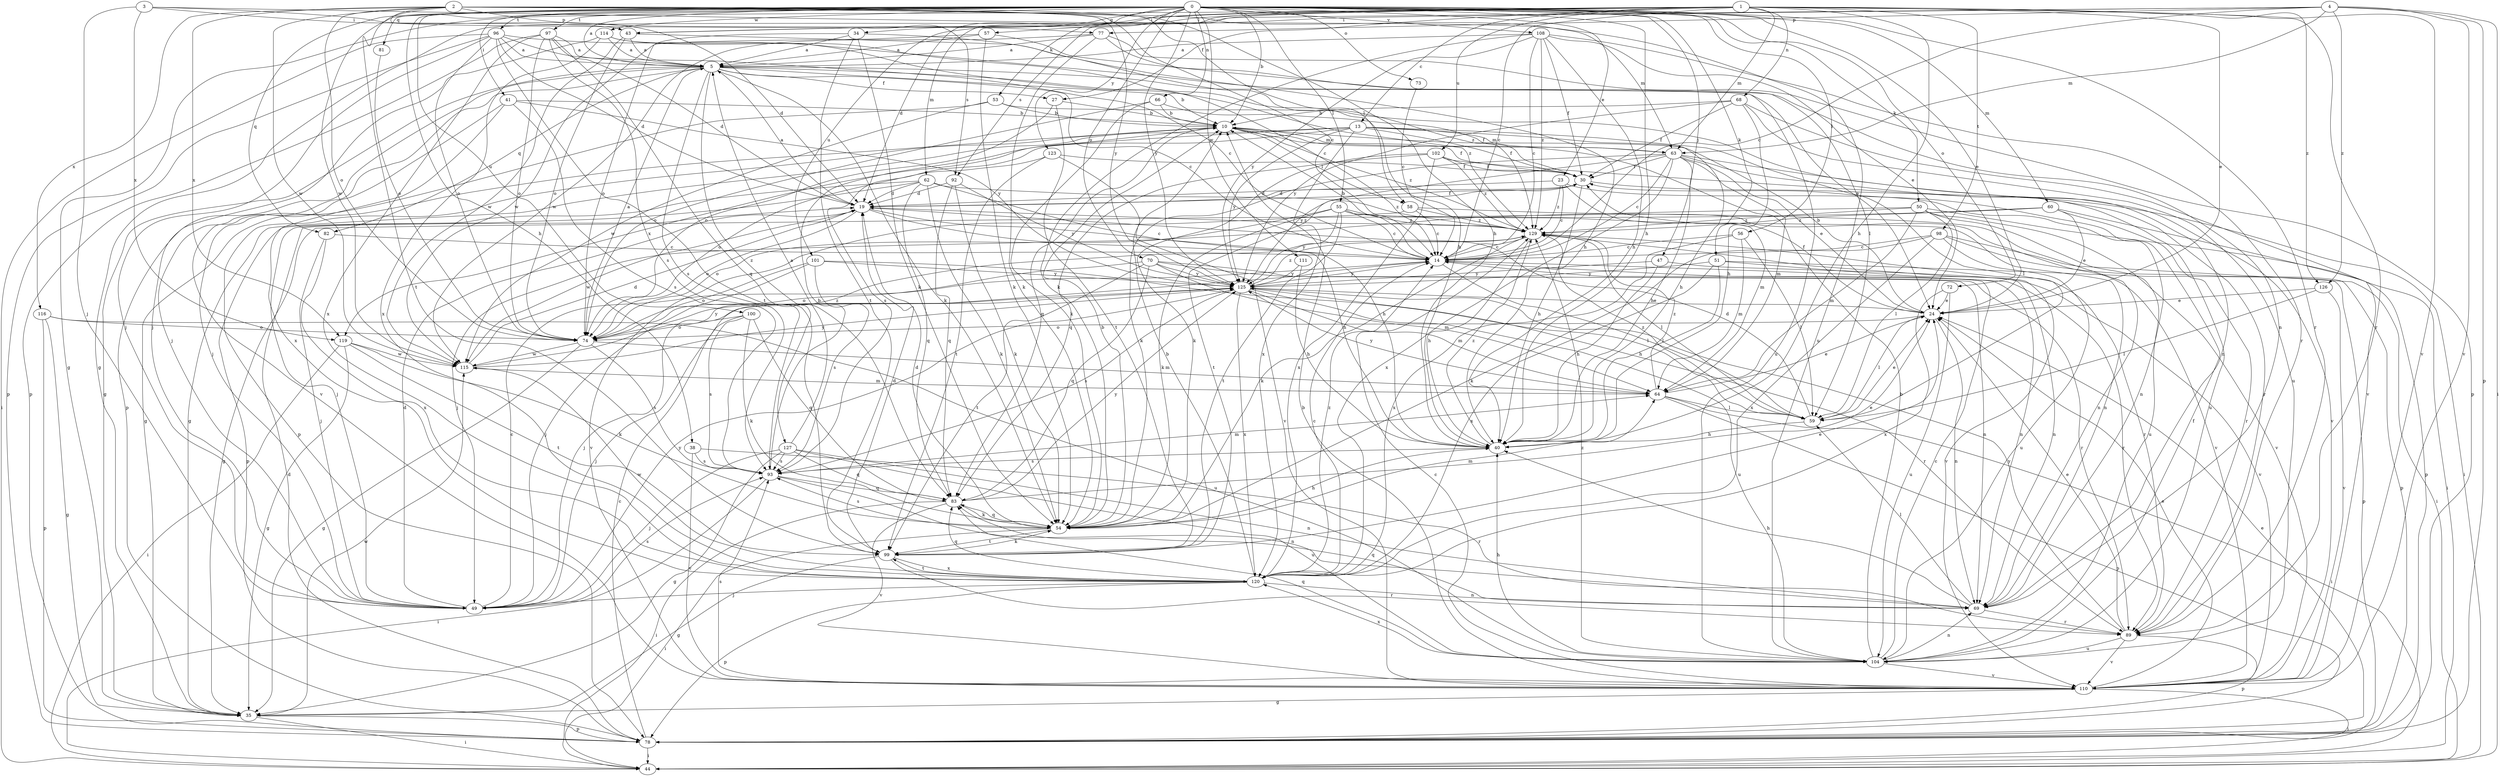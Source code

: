 strict digraph  {
0;
1;
2;
3;
4;
5;
10;
13;
14;
19;
23;
24;
27;
30;
34;
35;
38;
40;
41;
43;
44;
47;
49;
50;
51;
53;
54;
55;
56;
57;
58;
59;
60;
62;
63;
64;
66;
68;
69;
70;
72;
73;
74;
77;
78;
81;
82;
83;
89;
92;
93;
96;
97;
98;
99;
100;
101;
102;
104;
108;
110;
111;
114;
115;
116;
119;
120;
123;
125;
126;
127;
129;
0 -> 5  [label=a];
0 -> 10  [label=b];
0 -> 19  [label=d];
0 -> 23  [label=e];
0 -> 24  [label=e];
0 -> 34  [label=g];
0 -> 38  [label=h];
0 -> 40  [label=h];
0 -> 41  [label=i];
0 -> 47  [label=j];
0 -> 50  [label=k];
0 -> 51  [label=k];
0 -> 55  [label=l];
0 -> 56  [label=l];
0 -> 60  [label=m];
0 -> 62  [label=m];
0 -> 66  [label=n];
0 -> 70  [label=o];
0 -> 72  [label=o];
0 -> 73  [label=o];
0 -> 81  [label=q];
0 -> 82  [label=q];
0 -> 89  [label=r];
0 -> 96  [label=t];
0 -> 97  [label=t];
0 -> 100  [label=u];
0 -> 108  [label=v];
0 -> 111  [label=w];
0 -> 114  [label=w];
0 -> 115  [label=w];
0 -> 123  [label=y];
0 -> 125  [label=y];
1 -> 13  [label=c];
1 -> 14  [label=c];
1 -> 24  [label=e];
1 -> 27  [label=f];
1 -> 35  [label=g];
1 -> 40  [label=h];
1 -> 43  [label=i];
1 -> 53  [label=k];
1 -> 57  [label=l];
1 -> 63  [label=m];
1 -> 68  [label=n];
1 -> 89  [label=r];
1 -> 92  [label=s];
1 -> 98  [label=t];
1 -> 101  [label=u];
1 -> 102  [label=u];
1 -> 110  [label=v];
1 -> 126  [label=z];
2 -> 14  [label=c];
2 -> 40  [label=h];
2 -> 58  [label=l];
2 -> 63  [label=m];
2 -> 74  [label=o];
2 -> 77  [label=p];
2 -> 92  [label=s];
2 -> 99  [label=t];
2 -> 115  [label=w];
2 -> 116  [label=x];
2 -> 119  [label=x];
2 -> 125  [label=y];
3 -> 19  [label=d];
3 -> 43  [label=i];
3 -> 49  [label=j];
3 -> 104  [label=u];
3 -> 119  [label=x];
4 -> 14  [label=c];
4 -> 35  [label=g];
4 -> 43  [label=i];
4 -> 44  [label=i];
4 -> 63  [label=m];
4 -> 77  [label=p];
4 -> 78  [label=p];
4 -> 110  [label=v];
4 -> 126  [label=z];
5 -> 10  [label=b];
5 -> 14  [label=c];
5 -> 24  [label=e];
5 -> 27  [label=f];
5 -> 35  [label=g];
5 -> 49  [label=j];
5 -> 54  [label=k];
5 -> 78  [label=p];
5 -> 82  [label=q];
5 -> 93  [label=s];
5 -> 127  [label=z];
5 -> 129  [label=z];
10 -> 30  [label=f];
10 -> 35  [label=g];
10 -> 58  [label=l];
10 -> 63  [label=m];
10 -> 78  [label=p];
10 -> 83  [label=q];
10 -> 129  [label=z];
13 -> 30  [label=f];
13 -> 35  [label=g];
13 -> 40  [label=h];
13 -> 59  [label=l];
13 -> 63  [label=m];
13 -> 93  [label=s];
13 -> 119  [label=x];
13 -> 120  [label=x];
13 -> 125  [label=y];
14 -> 10  [label=b];
14 -> 59  [label=l];
14 -> 69  [label=n];
14 -> 89  [label=r];
14 -> 125  [label=y];
19 -> 5  [label=a];
19 -> 14  [label=c];
19 -> 30  [label=f];
19 -> 40  [label=h];
19 -> 74  [label=o];
19 -> 115  [label=w];
19 -> 129  [label=z];
23 -> 14  [label=c];
23 -> 19  [label=d];
23 -> 64  [label=m];
23 -> 69  [label=n];
23 -> 129  [label=z];
24 -> 10  [label=b];
24 -> 30  [label=f];
24 -> 59  [label=l];
24 -> 69  [label=n];
24 -> 74  [label=o];
27 -> 10  [label=b];
27 -> 74  [label=o];
27 -> 99  [label=t];
30 -> 19  [label=d];
30 -> 40  [label=h];
30 -> 44  [label=i];
30 -> 99  [label=t];
34 -> 5  [label=a];
34 -> 54  [label=k];
34 -> 74  [label=o];
34 -> 99  [label=t];
34 -> 129  [label=z];
35 -> 44  [label=i];
35 -> 78  [label=p];
35 -> 115  [label=w];
38 -> 89  [label=r];
38 -> 93  [label=s];
38 -> 110  [label=v];
40 -> 93  [label=s];
40 -> 129  [label=z];
41 -> 10  [label=b];
41 -> 93  [label=s];
41 -> 110  [label=v];
41 -> 120  [label=x];
41 -> 125  [label=y];
43 -> 5  [label=a];
43 -> 40  [label=h];
43 -> 74  [label=o];
43 -> 115  [label=w];
47 -> 40  [label=h];
47 -> 110  [label=v];
47 -> 125  [label=y];
49 -> 14  [label=c];
49 -> 19  [label=d];
49 -> 93  [label=s];
49 -> 125  [label=y];
50 -> 44  [label=i];
50 -> 49  [label=j];
50 -> 59  [label=l];
50 -> 64  [label=m];
50 -> 104  [label=u];
50 -> 110  [label=v];
50 -> 129  [label=z];
51 -> 40  [label=h];
51 -> 69  [label=n];
51 -> 78  [label=p];
51 -> 120  [label=x];
51 -> 125  [label=y];
53 -> 10  [label=b];
53 -> 49  [label=j];
53 -> 69  [label=n];
53 -> 115  [label=w];
54 -> 10  [label=b];
54 -> 19  [label=d];
54 -> 40  [label=h];
54 -> 44  [label=i];
54 -> 64  [label=m];
54 -> 83  [label=q];
54 -> 93  [label=s];
54 -> 99  [label=t];
55 -> 14  [label=c];
55 -> 54  [label=k];
55 -> 69  [label=n];
55 -> 74  [label=o];
55 -> 99  [label=t];
55 -> 110  [label=v];
55 -> 125  [label=y];
55 -> 129  [label=z];
56 -> 14  [label=c];
56 -> 59  [label=l];
56 -> 64  [label=m];
56 -> 120  [label=x];
57 -> 5  [label=a];
57 -> 54  [label=k];
57 -> 69  [label=n];
57 -> 115  [label=w];
58 -> 14  [label=c];
58 -> 69  [label=n];
58 -> 110  [label=v];
58 -> 129  [label=z];
59 -> 19  [label=d];
59 -> 24  [label=e];
59 -> 40  [label=h];
59 -> 129  [label=z];
60 -> 24  [label=e];
60 -> 35  [label=g];
60 -> 78  [label=p];
60 -> 89  [label=r];
60 -> 129  [label=z];
62 -> 19  [label=d];
62 -> 40  [label=h];
62 -> 49  [label=j];
62 -> 54  [label=k];
62 -> 78  [label=p];
62 -> 83  [label=q];
62 -> 129  [label=z];
63 -> 14  [label=c];
63 -> 24  [label=e];
63 -> 30  [label=f];
63 -> 40  [label=h];
63 -> 54  [label=k];
63 -> 64  [label=m];
63 -> 104  [label=u];
63 -> 110  [label=v];
63 -> 120  [label=x];
63 -> 125  [label=y];
64 -> 24  [label=e];
64 -> 44  [label=i];
64 -> 59  [label=l];
64 -> 78  [label=p];
64 -> 125  [label=y];
64 -> 129  [label=z];
66 -> 10  [label=b];
66 -> 30  [label=f];
66 -> 54  [label=k];
66 -> 74  [label=o];
68 -> 10  [label=b];
68 -> 30  [label=f];
68 -> 40  [label=h];
68 -> 104  [label=u];
68 -> 110  [label=v];
68 -> 125  [label=y];
69 -> 40  [label=h];
69 -> 59  [label=l];
69 -> 83  [label=q];
69 -> 89  [label=r];
70 -> 64  [label=m];
70 -> 69  [label=n];
70 -> 74  [label=o];
70 -> 83  [label=q];
70 -> 89  [label=r];
70 -> 99  [label=t];
70 -> 125  [label=y];
72 -> 24  [label=e];
72 -> 104  [label=u];
72 -> 120  [label=x];
73 -> 14  [label=c];
74 -> 5  [label=a];
74 -> 35  [label=g];
74 -> 64  [label=m];
74 -> 93  [label=s];
74 -> 115  [label=w];
74 -> 125  [label=y];
77 -> 5  [label=a];
77 -> 54  [label=k];
77 -> 59  [label=l];
77 -> 78  [label=p];
77 -> 115  [label=w];
78 -> 14  [label=c];
78 -> 19  [label=d];
78 -> 24  [label=e];
78 -> 44  [label=i];
81 -> 74  [label=o];
82 -> 14  [label=c];
82 -> 49  [label=j];
82 -> 120  [label=x];
83 -> 24  [label=e];
83 -> 44  [label=i];
83 -> 54  [label=k];
83 -> 110  [label=v];
83 -> 125  [label=y];
89 -> 24  [label=e];
89 -> 78  [label=p];
89 -> 104  [label=u];
89 -> 110  [label=v];
89 -> 125  [label=y];
92 -> 19  [label=d];
92 -> 54  [label=k];
92 -> 83  [label=q];
92 -> 125  [label=y];
93 -> 10  [label=b];
93 -> 44  [label=i];
93 -> 64  [label=m];
93 -> 69  [label=n];
93 -> 83  [label=q];
96 -> 5  [label=a];
96 -> 14  [label=c];
96 -> 19  [label=d];
96 -> 44  [label=i];
96 -> 49  [label=j];
96 -> 74  [label=o];
96 -> 78  [label=p];
96 -> 99  [label=t];
96 -> 104  [label=u];
97 -> 5  [label=a];
97 -> 19  [label=d];
97 -> 74  [label=o];
97 -> 78  [label=p];
97 -> 83  [label=q];
97 -> 93  [label=s];
97 -> 120  [label=x];
98 -> 14  [label=c];
98 -> 44  [label=i];
98 -> 54  [label=k];
98 -> 78  [label=p];
98 -> 104  [label=u];
98 -> 120  [label=x];
99 -> 19  [label=d];
99 -> 24  [label=e];
99 -> 35  [label=g];
99 -> 54  [label=k];
99 -> 89  [label=r];
99 -> 120  [label=x];
100 -> 49  [label=j];
100 -> 54  [label=k];
100 -> 74  [label=o];
100 -> 83  [label=q];
100 -> 93  [label=s];
101 -> 49  [label=j];
101 -> 59  [label=l];
101 -> 74  [label=o];
101 -> 93  [label=s];
101 -> 125  [label=y];
102 -> 30  [label=f];
102 -> 54  [label=k];
102 -> 83  [label=q];
102 -> 89  [label=r];
102 -> 120  [label=x];
102 -> 129  [label=z];
104 -> 10  [label=b];
104 -> 14  [label=c];
104 -> 30  [label=f];
104 -> 40  [label=h];
104 -> 69  [label=n];
104 -> 83  [label=q];
104 -> 110  [label=v];
104 -> 120  [label=x];
104 -> 129  [label=z];
108 -> 5  [label=a];
108 -> 14  [label=c];
108 -> 24  [label=e];
108 -> 30  [label=f];
108 -> 40  [label=h];
108 -> 54  [label=k];
108 -> 89  [label=r];
108 -> 125  [label=y];
108 -> 129  [label=z];
110 -> 10  [label=b];
110 -> 14  [label=c];
110 -> 24  [label=e];
110 -> 35  [label=g];
110 -> 44  [label=i];
110 -> 93  [label=s];
111 -> 40  [label=h];
111 -> 125  [label=y];
114 -> 5  [label=a];
114 -> 14  [label=c];
114 -> 40  [label=h];
114 -> 49  [label=j];
114 -> 120  [label=x];
115 -> 19  [label=d];
115 -> 64  [label=m];
115 -> 125  [label=y];
115 -> 129  [label=z];
116 -> 35  [label=g];
116 -> 74  [label=o];
116 -> 78  [label=p];
116 -> 104  [label=u];
119 -> 35  [label=g];
119 -> 44  [label=i];
119 -> 54  [label=k];
119 -> 99  [label=t];
119 -> 115  [label=w];
120 -> 10  [label=b];
120 -> 14  [label=c];
120 -> 49  [label=j];
120 -> 69  [label=n];
120 -> 78  [label=p];
120 -> 83  [label=q];
120 -> 99  [label=t];
120 -> 115  [label=w];
120 -> 129  [label=z];
123 -> 30  [label=f];
123 -> 74  [label=o];
123 -> 99  [label=t];
123 -> 110  [label=v];
125 -> 24  [label=e];
125 -> 49  [label=j];
125 -> 64  [label=m];
125 -> 89  [label=r];
125 -> 93  [label=s];
125 -> 104  [label=u];
125 -> 120  [label=x];
125 -> 129  [label=z];
126 -> 24  [label=e];
126 -> 59  [label=l];
126 -> 110  [label=v];
127 -> 5  [label=a];
127 -> 35  [label=g];
127 -> 49  [label=j];
127 -> 69  [label=n];
127 -> 83  [label=q];
127 -> 93  [label=s];
127 -> 104  [label=u];
129 -> 14  [label=c];
129 -> 40  [label=h];
129 -> 54  [label=k];
129 -> 59  [label=l];
129 -> 89  [label=r];
129 -> 110  [label=v];
}
